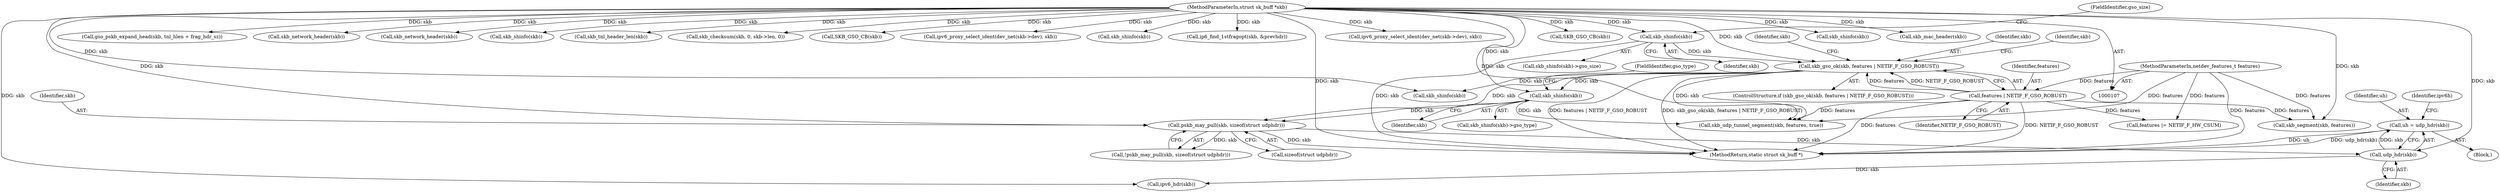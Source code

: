 digraph "0_linux_2423496af35d94a87156b063ea5cedffc10a70a1_2@pointer" {
"1000208" [label="(Call,uh = udp_hdr(skb))"];
"1000210" [label="(Call,udp_hdr(skb))"];
"1000203" [label="(Call,pskb_may_pull(skb, sizeof(struct udphdr)))"];
"1000185" [label="(Call,skb_shinfo(skb))"];
"1000146" [label="(Call,skb_gso_ok(skb, features | NETIF_F_GSO_ROBUST))"];
"1000134" [label="(Call,skb_shinfo(skb))"];
"1000108" [label="(MethodParameterIn,struct sk_buff *skb)"];
"1000148" [label="(Call,features | NETIF_F_GSO_ROBUST)"];
"1000109" [label="(MethodParameterIn,netdev_features_t features)"];
"1000285" [label="(Call,gso_pskb_expand_head(skb, tnl_hlen + frag_hdr_sz))"];
"1000198" [label="(Block,)"];
"1000316" [label="(Call,skb_network_header(skb))"];
"1000362" [label="(Call,skb_network_header(skb))"];
"1000186" [label="(Identifier,skb)"];
"1000392" [label="(Call,skb_shinfo(skb))"];
"1000273" [label="(Call,skb_tnl_header_len(skb))"];
"1000223" [label="(Call,skb_checksum(skb, 0, skb->len, 0))"];
"1000332" [label="(Call,SKB_GSO_CB(skb))"];
"1000381" [label="(Call,ipv6_proxy_select_ident(dev_net(skb->dev), skb))"];
"1000205" [label="(Call,sizeof(struct udphdr))"];
"1000155" [label="(Identifier,skb)"];
"1000213" [label="(Identifier,ipv6h)"];
"1000204" [label="(Identifier,skb)"];
"1000109" [label="(MethodParameterIn,netdev_features_t features)"];
"1000210" [label="(Call,udp_hdr(skb))"];
"1000165" [label="(Call,skb_shinfo(skb))"];
"1000184" [label="(Call,skb_shinfo(skb)->gso_type)"];
"1000136" [label="(FieldIdentifier,gso_size)"];
"1000148" [label="(Call,features | NETIF_F_GSO_ROBUST)"];
"1000214" [label="(Call,ipv6_hdr(skb))"];
"1000108" [label="(MethodParameterIn,struct sk_buff *skb)"];
"1000203" [label="(Call,pskb_may_pull(skb, sizeof(struct udphdr)))"];
"1000147" [label="(Identifier,skb)"];
"1000135" [label="(Identifier,skb)"];
"1000211" [label="(Identifier,skb)"];
"1000146" [label="(Call,skb_gso_ok(skb, features | NETIF_F_GSO_ROBUST))"];
"1000133" [label="(Call,skb_shinfo(skb)->gso_size)"];
"1000187" [label="(FieldIdentifier,gso_type)"];
"1000293" [label="(Call,ip6_find_1stfragopt(skb, &prevhdr))"];
"1000168" [label="(Call,ipv6_proxy_select_ident(dev_net(skb->dev), skb))"];
"1000397" [label="(Call,skb_segment(skb, features))"];
"1000202" [label="(Call,!pskb_may_pull(skb, sizeof(struct udphdr)))"];
"1000149" [label="(Identifier,features)"];
"1000154" [label="(Call,skb_shinfo(skb))"];
"1000268" [label="(Call,features |= NETIF_F_HW_CSUM)"];
"1000134" [label="(Call,skb_shinfo(skb))"];
"1000343" [label="(Call,SKB_GSO_CB(skb))"];
"1000145" [label="(ControlStructure,if (skb_gso_ok(skb, features | NETIF_F_GSO_ROBUST)))"];
"1000209" [label="(Identifier,uh)"];
"1000150" [label="(Identifier,NETIF_F_GSO_ROBUST)"];
"1000208" [label="(Call,uh = udp_hdr(skb))"];
"1000185" [label="(Call,skb_shinfo(skb))"];
"1000403" [label="(MethodReturn,static struct sk_buff *)"];
"1000193" [label="(Call,skb_udp_tunnel_segment(skb, features, true))"];
"1000378" [label="(Call,skb_shinfo(skb))"];
"1000181" [label="(Identifier,skb)"];
"1000318" [label="(Call,skb_mac_header(skb))"];
"1000208" -> "1000198"  [label="AST: "];
"1000208" -> "1000210"  [label="CFG: "];
"1000209" -> "1000208"  [label="AST: "];
"1000210" -> "1000208"  [label="AST: "];
"1000213" -> "1000208"  [label="CFG: "];
"1000208" -> "1000403"  [label="DDG: uh"];
"1000208" -> "1000403"  [label="DDG: udp_hdr(skb)"];
"1000210" -> "1000208"  [label="DDG: skb"];
"1000210" -> "1000211"  [label="CFG: "];
"1000211" -> "1000210"  [label="AST: "];
"1000203" -> "1000210"  [label="DDG: skb"];
"1000108" -> "1000210"  [label="DDG: skb"];
"1000210" -> "1000214"  [label="DDG: skb"];
"1000203" -> "1000202"  [label="AST: "];
"1000203" -> "1000205"  [label="CFG: "];
"1000204" -> "1000203"  [label="AST: "];
"1000205" -> "1000203"  [label="AST: "];
"1000202" -> "1000203"  [label="CFG: "];
"1000203" -> "1000403"  [label="DDG: skb"];
"1000203" -> "1000202"  [label="DDG: skb"];
"1000185" -> "1000203"  [label="DDG: skb"];
"1000146" -> "1000203"  [label="DDG: skb"];
"1000108" -> "1000203"  [label="DDG: skb"];
"1000185" -> "1000184"  [label="AST: "];
"1000185" -> "1000186"  [label="CFG: "];
"1000186" -> "1000185"  [label="AST: "];
"1000187" -> "1000185"  [label="CFG: "];
"1000146" -> "1000185"  [label="DDG: skb"];
"1000108" -> "1000185"  [label="DDG: skb"];
"1000185" -> "1000193"  [label="DDG: skb"];
"1000146" -> "1000145"  [label="AST: "];
"1000146" -> "1000148"  [label="CFG: "];
"1000147" -> "1000146"  [label="AST: "];
"1000148" -> "1000146"  [label="AST: "];
"1000155" -> "1000146"  [label="CFG: "];
"1000181" -> "1000146"  [label="CFG: "];
"1000146" -> "1000403"  [label="DDG: features | NETIF_F_GSO_ROBUST"];
"1000146" -> "1000403"  [label="DDG: skb_gso_ok(skb, features | NETIF_F_GSO_ROBUST)"];
"1000134" -> "1000146"  [label="DDG: skb"];
"1000108" -> "1000146"  [label="DDG: skb"];
"1000148" -> "1000146"  [label="DDG: features"];
"1000148" -> "1000146"  [label="DDG: NETIF_F_GSO_ROBUST"];
"1000146" -> "1000154"  [label="DDG: skb"];
"1000146" -> "1000193"  [label="DDG: skb"];
"1000134" -> "1000133"  [label="AST: "];
"1000134" -> "1000135"  [label="CFG: "];
"1000135" -> "1000134"  [label="AST: "];
"1000136" -> "1000134"  [label="CFG: "];
"1000134" -> "1000403"  [label="DDG: skb"];
"1000108" -> "1000134"  [label="DDG: skb"];
"1000108" -> "1000107"  [label="AST: "];
"1000108" -> "1000403"  [label="DDG: skb"];
"1000108" -> "1000154"  [label="DDG: skb"];
"1000108" -> "1000165"  [label="DDG: skb"];
"1000108" -> "1000168"  [label="DDG: skb"];
"1000108" -> "1000193"  [label="DDG: skb"];
"1000108" -> "1000214"  [label="DDG: skb"];
"1000108" -> "1000223"  [label="DDG: skb"];
"1000108" -> "1000273"  [label="DDG: skb"];
"1000108" -> "1000285"  [label="DDG: skb"];
"1000108" -> "1000293"  [label="DDG: skb"];
"1000108" -> "1000316"  [label="DDG: skb"];
"1000108" -> "1000318"  [label="DDG: skb"];
"1000108" -> "1000332"  [label="DDG: skb"];
"1000108" -> "1000343"  [label="DDG: skb"];
"1000108" -> "1000362"  [label="DDG: skb"];
"1000108" -> "1000378"  [label="DDG: skb"];
"1000108" -> "1000381"  [label="DDG: skb"];
"1000108" -> "1000392"  [label="DDG: skb"];
"1000108" -> "1000397"  [label="DDG: skb"];
"1000148" -> "1000150"  [label="CFG: "];
"1000149" -> "1000148"  [label="AST: "];
"1000150" -> "1000148"  [label="AST: "];
"1000148" -> "1000403"  [label="DDG: features"];
"1000148" -> "1000403"  [label="DDG: NETIF_F_GSO_ROBUST"];
"1000109" -> "1000148"  [label="DDG: features"];
"1000148" -> "1000193"  [label="DDG: features"];
"1000148" -> "1000268"  [label="DDG: features"];
"1000148" -> "1000397"  [label="DDG: features"];
"1000109" -> "1000107"  [label="AST: "];
"1000109" -> "1000403"  [label="DDG: features"];
"1000109" -> "1000193"  [label="DDG: features"];
"1000109" -> "1000268"  [label="DDG: features"];
"1000109" -> "1000397"  [label="DDG: features"];
}

